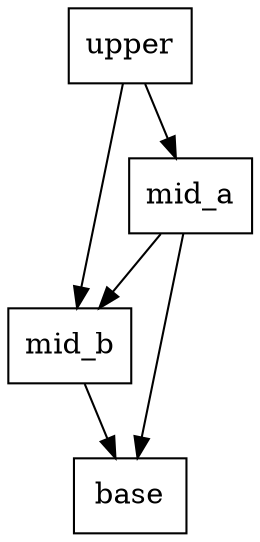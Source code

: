 digraph "Odoo dependencies" {
	graph [overlap=false splines=true]
	node [shape=box]
	upper -> mid_a
	upper -> mid_b
	mid_a -> base
	mid_a -> mid_b
	mid_b -> base
}
